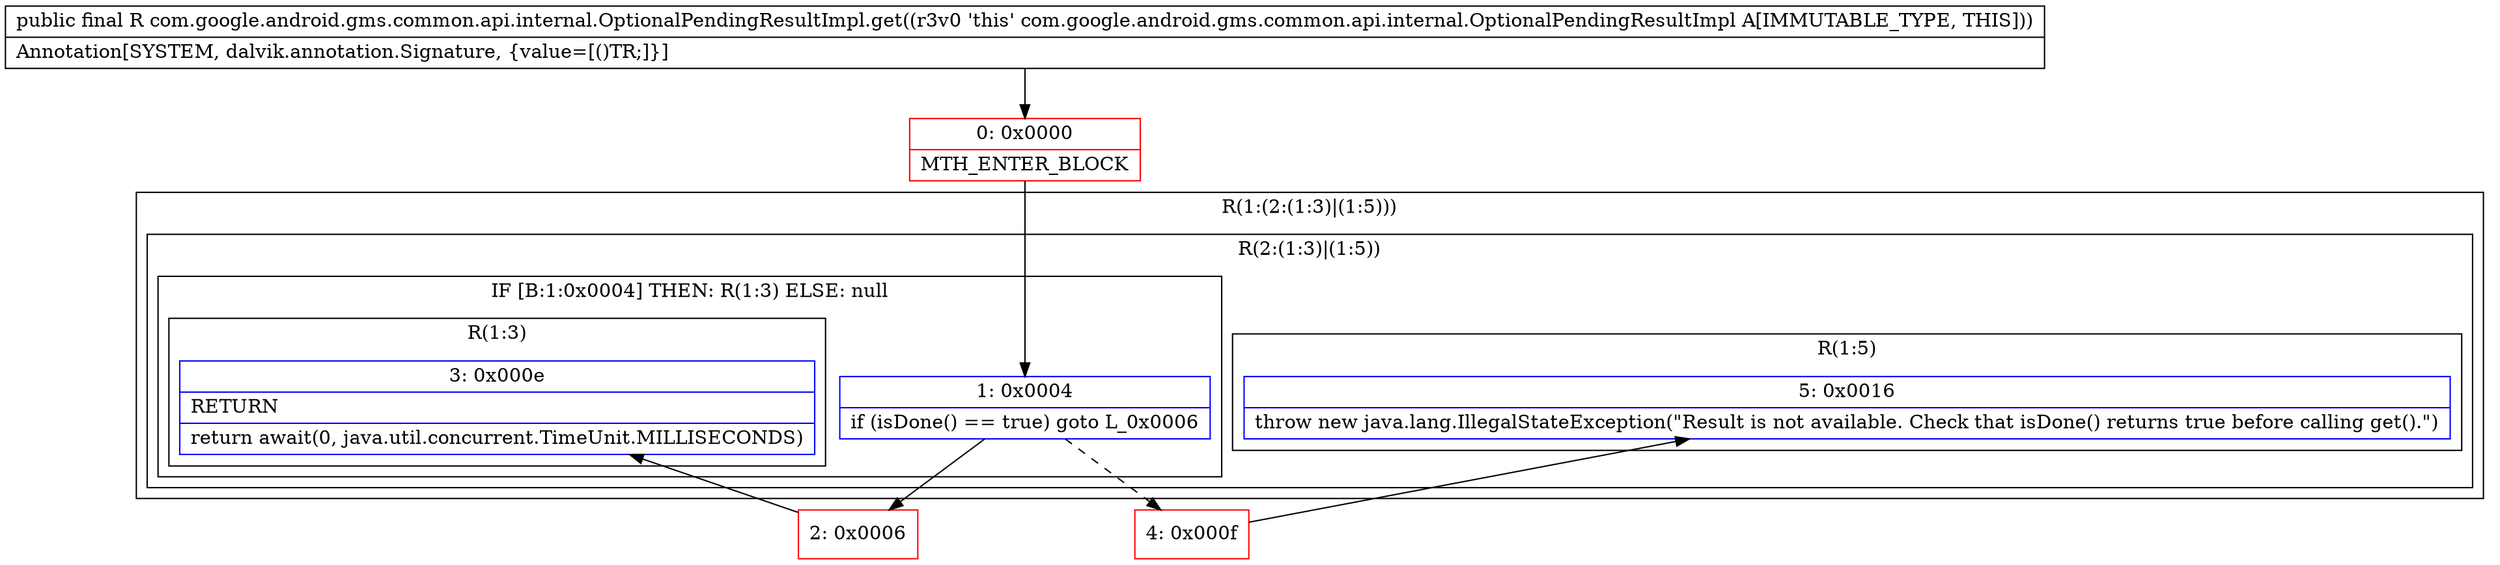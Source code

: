 digraph "CFG forcom.google.android.gms.common.api.internal.OptionalPendingResultImpl.get()Lcom\/google\/android\/gms\/common\/api\/Result;" {
subgraph cluster_Region_1831528917 {
label = "R(1:(2:(1:3)|(1:5)))";
node [shape=record,color=blue];
subgraph cluster_Region_1999677814 {
label = "R(2:(1:3)|(1:5))";
node [shape=record,color=blue];
subgraph cluster_IfRegion_245973663 {
label = "IF [B:1:0x0004] THEN: R(1:3) ELSE: null";
node [shape=record,color=blue];
Node_1 [shape=record,label="{1\:\ 0x0004|if (isDone() == true) goto L_0x0006\l}"];
subgraph cluster_Region_615519286 {
label = "R(1:3)";
node [shape=record,color=blue];
Node_3 [shape=record,label="{3\:\ 0x000e|RETURN\l|return await(0, java.util.concurrent.TimeUnit.MILLISECONDS)\l}"];
}
}
subgraph cluster_Region_518927668 {
label = "R(1:5)";
node [shape=record,color=blue];
Node_5 [shape=record,label="{5\:\ 0x0016|throw new java.lang.IllegalStateException(\"Result is not available. Check that isDone() returns true before calling get().\")\l}"];
}
}
}
Node_0 [shape=record,color=red,label="{0\:\ 0x0000|MTH_ENTER_BLOCK\l}"];
Node_2 [shape=record,color=red,label="{2\:\ 0x0006}"];
Node_4 [shape=record,color=red,label="{4\:\ 0x000f}"];
MethodNode[shape=record,label="{public final R com.google.android.gms.common.api.internal.OptionalPendingResultImpl.get((r3v0 'this' com.google.android.gms.common.api.internal.OptionalPendingResultImpl A[IMMUTABLE_TYPE, THIS]))  | Annotation[SYSTEM, dalvik.annotation.Signature, \{value=[()TR;]\}]\l}"];
MethodNode -> Node_0;
Node_1 -> Node_2;
Node_1 -> Node_4[style=dashed];
Node_0 -> Node_1;
Node_2 -> Node_3;
Node_4 -> Node_5;
}

